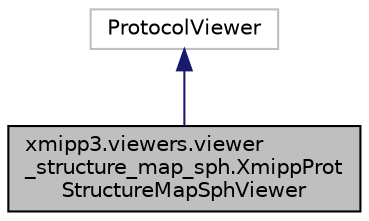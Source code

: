 digraph "xmipp3.viewers.viewer_structure_map_sph.XmippProtStructureMapSphViewer"
{
  edge [fontname="Helvetica",fontsize="10",labelfontname="Helvetica",labelfontsize="10"];
  node [fontname="Helvetica",fontsize="10",shape=record];
  Node0 [label="xmipp3.viewers.viewer\l_structure_map_sph.XmippProt\lStructureMapSphViewer",height=0.2,width=0.4,color="black", fillcolor="grey75", style="filled", fontcolor="black"];
  Node1 -> Node0 [dir="back",color="midnightblue",fontsize="10",style="solid",fontname="Helvetica"];
  Node1 [label="ProtocolViewer",height=0.2,width=0.4,color="grey75", fillcolor="white", style="filled"];
}
